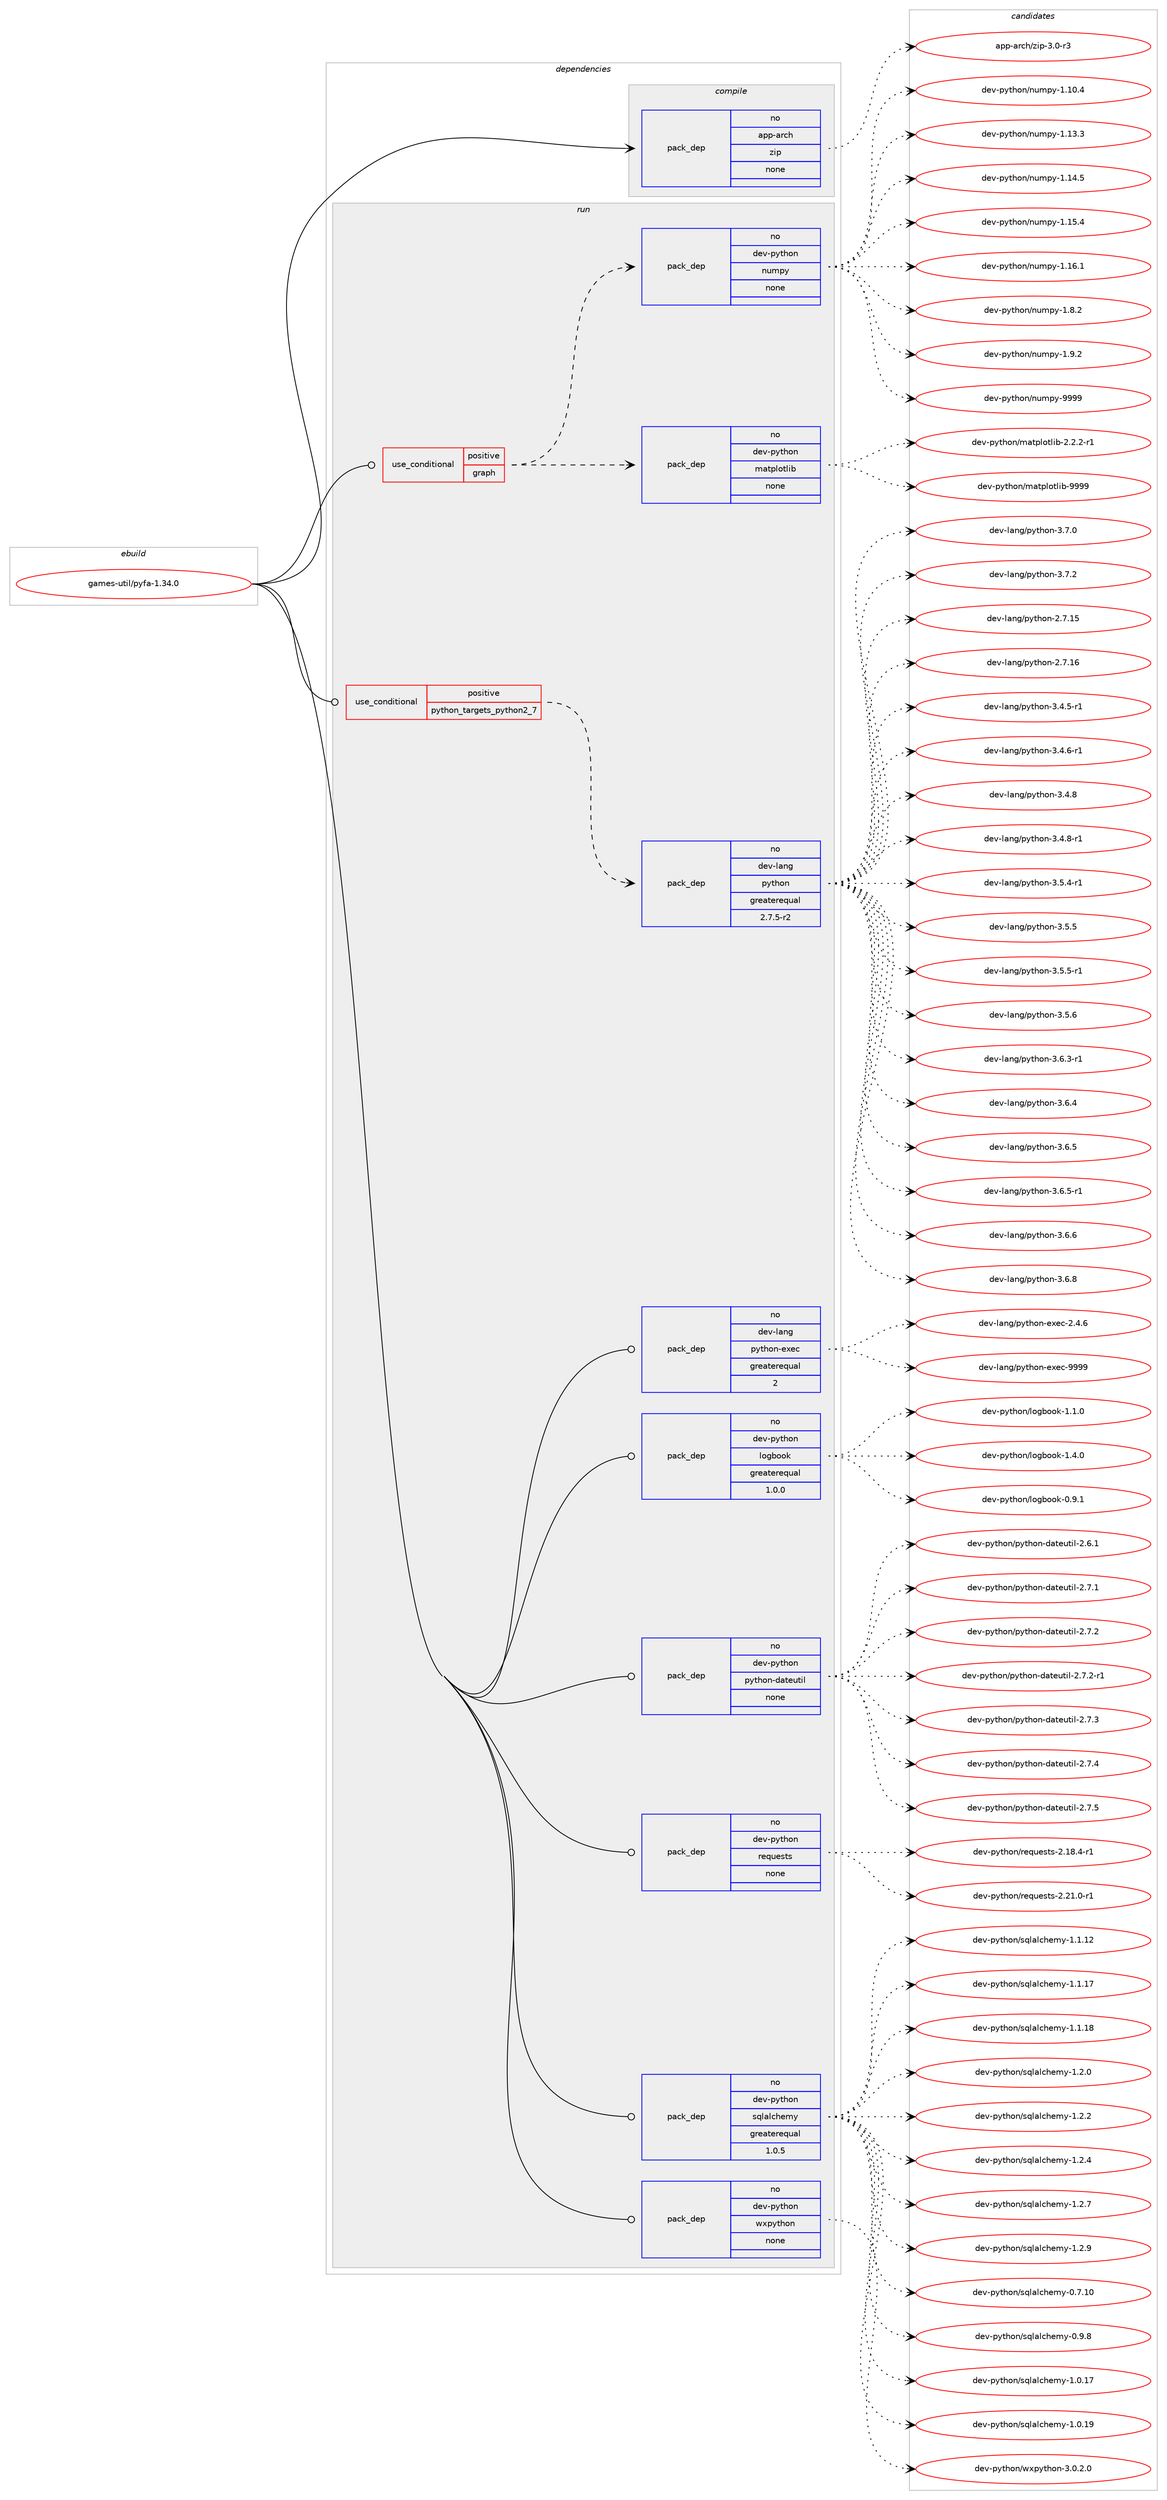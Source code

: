 digraph prolog {

# *************
# Graph options
# *************

newrank=true;
concentrate=true;
compound=true;
graph [rankdir=LR,fontname=Helvetica,fontsize=10,ranksep=1.5];#, ranksep=2.5, nodesep=0.2];
edge  [arrowhead=vee];
node  [fontname=Helvetica,fontsize=10];

# **********
# The ebuild
# **********

subgraph cluster_leftcol {
color=gray;
rank=same;
label=<<i>ebuild</i>>;
id [label="games-util/pyfa-1.34.0", color=red, width=4, href="../games-util/pyfa-1.34.0.svg"];
}

# ****************
# The dependencies
# ****************

subgraph cluster_midcol {
color=gray;
label=<<i>dependencies</i>>;
subgraph cluster_compile {
fillcolor="#eeeeee";
style=filled;
label=<<i>compile</i>>;
subgraph pack1110776 {
dependency1562187 [label=<<TABLE BORDER="0" CELLBORDER="1" CELLSPACING="0" CELLPADDING="4" WIDTH="220"><TR><TD ROWSPAN="6" CELLPADDING="30">pack_dep</TD></TR><TR><TD WIDTH="110">no</TD></TR><TR><TD>app-arch</TD></TR><TR><TD>zip</TD></TR><TR><TD>none</TD></TR><TR><TD></TD></TR></TABLE>>, shape=none, color=blue];
}
id:e -> dependency1562187:w [weight=20,style="solid",arrowhead="vee"];
}
subgraph cluster_compileandrun {
fillcolor="#eeeeee";
style=filled;
label=<<i>compile and run</i>>;
}
subgraph cluster_run {
fillcolor="#eeeeee";
style=filled;
label=<<i>run</i>>;
subgraph cond427302 {
dependency1562188 [label=<<TABLE BORDER="0" CELLBORDER="1" CELLSPACING="0" CELLPADDING="4"><TR><TD ROWSPAN="3" CELLPADDING="10">use_conditional</TD></TR><TR><TD>positive</TD></TR><TR><TD>graph</TD></TR></TABLE>>, shape=none, color=red];
subgraph pack1110777 {
dependency1562189 [label=<<TABLE BORDER="0" CELLBORDER="1" CELLSPACING="0" CELLPADDING="4" WIDTH="220"><TR><TD ROWSPAN="6" CELLPADDING="30">pack_dep</TD></TR><TR><TD WIDTH="110">no</TD></TR><TR><TD>dev-python</TD></TR><TR><TD>matplotlib</TD></TR><TR><TD>none</TD></TR><TR><TD></TD></TR></TABLE>>, shape=none, color=blue];
}
dependency1562188:e -> dependency1562189:w [weight=20,style="dashed",arrowhead="vee"];
subgraph pack1110778 {
dependency1562190 [label=<<TABLE BORDER="0" CELLBORDER="1" CELLSPACING="0" CELLPADDING="4" WIDTH="220"><TR><TD ROWSPAN="6" CELLPADDING="30">pack_dep</TD></TR><TR><TD WIDTH="110">no</TD></TR><TR><TD>dev-python</TD></TR><TR><TD>numpy</TD></TR><TR><TD>none</TD></TR><TR><TD></TD></TR></TABLE>>, shape=none, color=blue];
}
dependency1562188:e -> dependency1562190:w [weight=20,style="dashed",arrowhead="vee"];
}
id:e -> dependency1562188:w [weight=20,style="solid",arrowhead="odot"];
subgraph cond427303 {
dependency1562191 [label=<<TABLE BORDER="0" CELLBORDER="1" CELLSPACING="0" CELLPADDING="4"><TR><TD ROWSPAN="3" CELLPADDING="10">use_conditional</TD></TR><TR><TD>positive</TD></TR><TR><TD>python_targets_python2_7</TD></TR></TABLE>>, shape=none, color=red];
subgraph pack1110779 {
dependency1562192 [label=<<TABLE BORDER="0" CELLBORDER="1" CELLSPACING="0" CELLPADDING="4" WIDTH="220"><TR><TD ROWSPAN="6" CELLPADDING="30">pack_dep</TD></TR><TR><TD WIDTH="110">no</TD></TR><TR><TD>dev-lang</TD></TR><TR><TD>python</TD></TR><TR><TD>greaterequal</TD></TR><TR><TD>2.7.5-r2</TD></TR></TABLE>>, shape=none, color=blue];
}
dependency1562191:e -> dependency1562192:w [weight=20,style="dashed",arrowhead="vee"];
}
id:e -> dependency1562191:w [weight=20,style="solid",arrowhead="odot"];
subgraph pack1110780 {
dependency1562193 [label=<<TABLE BORDER="0" CELLBORDER="1" CELLSPACING="0" CELLPADDING="4" WIDTH="220"><TR><TD ROWSPAN="6" CELLPADDING="30">pack_dep</TD></TR><TR><TD WIDTH="110">no</TD></TR><TR><TD>dev-lang</TD></TR><TR><TD>python-exec</TD></TR><TR><TD>greaterequal</TD></TR><TR><TD>2</TD></TR></TABLE>>, shape=none, color=blue];
}
id:e -> dependency1562193:w [weight=20,style="solid",arrowhead="odot"];
subgraph pack1110781 {
dependency1562194 [label=<<TABLE BORDER="0" CELLBORDER="1" CELLSPACING="0" CELLPADDING="4" WIDTH="220"><TR><TD ROWSPAN="6" CELLPADDING="30">pack_dep</TD></TR><TR><TD WIDTH="110">no</TD></TR><TR><TD>dev-python</TD></TR><TR><TD>logbook</TD></TR><TR><TD>greaterequal</TD></TR><TR><TD>1.0.0</TD></TR></TABLE>>, shape=none, color=blue];
}
id:e -> dependency1562194:w [weight=20,style="solid",arrowhead="odot"];
subgraph pack1110782 {
dependency1562195 [label=<<TABLE BORDER="0" CELLBORDER="1" CELLSPACING="0" CELLPADDING="4" WIDTH="220"><TR><TD ROWSPAN="6" CELLPADDING="30">pack_dep</TD></TR><TR><TD WIDTH="110">no</TD></TR><TR><TD>dev-python</TD></TR><TR><TD>python-dateutil</TD></TR><TR><TD>none</TD></TR><TR><TD></TD></TR></TABLE>>, shape=none, color=blue];
}
id:e -> dependency1562195:w [weight=20,style="solid",arrowhead="odot"];
subgraph pack1110783 {
dependency1562196 [label=<<TABLE BORDER="0" CELLBORDER="1" CELLSPACING="0" CELLPADDING="4" WIDTH="220"><TR><TD ROWSPAN="6" CELLPADDING="30">pack_dep</TD></TR><TR><TD WIDTH="110">no</TD></TR><TR><TD>dev-python</TD></TR><TR><TD>requests</TD></TR><TR><TD>none</TD></TR><TR><TD></TD></TR></TABLE>>, shape=none, color=blue];
}
id:e -> dependency1562196:w [weight=20,style="solid",arrowhead="odot"];
subgraph pack1110784 {
dependency1562197 [label=<<TABLE BORDER="0" CELLBORDER="1" CELLSPACING="0" CELLPADDING="4" WIDTH="220"><TR><TD ROWSPAN="6" CELLPADDING="30">pack_dep</TD></TR><TR><TD WIDTH="110">no</TD></TR><TR><TD>dev-python</TD></TR><TR><TD>sqlalchemy</TD></TR><TR><TD>greaterequal</TD></TR><TR><TD>1.0.5</TD></TR></TABLE>>, shape=none, color=blue];
}
id:e -> dependency1562197:w [weight=20,style="solid",arrowhead="odot"];
subgraph pack1110785 {
dependency1562198 [label=<<TABLE BORDER="0" CELLBORDER="1" CELLSPACING="0" CELLPADDING="4" WIDTH="220"><TR><TD ROWSPAN="6" CELLPADDING="30">pack_dep</TD></TR><TR><TD WIDTH="110">no</TD></TR><TR><TD>dev-python</TD></TR><TR><TD>wxpython</TD></TR><TR><TD>none</TD></TR><TR><TD></TD></TR></TABLE>>, shape=none, color=blue];
}
id:e -> dependency1562198:w [weight=20,style="solid",arrowhead="odot"];
}
}

# **************
# The candidates
# **************

subgraph cluster_choices {
rank=same;
color=gray;
label=<<i>candidates</i>>;

subgraph choice1110776 {
color=black;
nodesep=1;
choice9711211245971149910447122105112455146484511451 [label="app-arch/zip-3.0-r3", color=red, width=4,href="../app-arch/zip-3.0-r3.svg"];
dependency1562187:e -> choice9711211245971149910447122105112455146484511451:w [style=dotted,weight="100"];
}
subgraph choice1110777 {
color=black;
nodesep=1;
choice100101118451121211161041111104710997116112108111116108105984550465046504511449 [label="dev-python/matplotlib-2.2.2-r1", color=red, width=4,href="../dev-python/matplotlib-2.2.2-r1.svg"];
choice100101118451121211161041111104710997116112108111116108105984557575757 [label="dev-python/matplotlib-9999", color=red, width=4,href="../dev-python/matplotlib-9999.svg"];
dependency1562189:e -> choice100101118451121211161041111104710997116112108111116108105984550465046504511449:w [style=dotted,weight="100"];
dependency1562189:e -> choice100101118451121211161041111104710997116112108111116108105984557575757:w [style=dotted,weight="100"];
}
subgraph choice1110778 {
color=black;
nodesep=1;
choice100101118451121211161041111104711011710911212145494649484652 [label="dev-python/numpy-1.10.4", color=red, width=4,href="../dev-python/numpy-1.10.4.svg"];
choice100101118451121211161041111104711011710911212145494649514651 [label="dev-python/numpy-1.13.3", color=red, width=4,href="../dev-python/numpy-1.13.3.svg"];
choice100101118451121211161041111104711011710911212145494649524653 [label="dev-python/numpy-1.14.5", color=red, width=4,href="../dev-python/numpy-1.14.5.svg"];
choice100101118451121211161041111104711011710911212145494649534652 [label="dev-python/numpy-1.15.4", color=red, width=4,href="../dev-python/numpy-1.15.4.svg"];
choice100101118451121211161041111104711011710911212145494649544649 [label="dev-python/numpy-1.16.1", color=red, width=4,href="../dev-python/numpy-1.16.1.svg"];
choice1001011184511212111610411111047110117109112121454946564650 [label="dev-python/numpy-1.8.2", color=red, width=4,href="../dev-python/numpy-1.8.2.svg"];
choice1001011184511212111610411111047110117109112121454946574650 [label="dev-python/numpy-1.9.2", color=red, width=4,href="../dev-python/numpy-1.9.2.svg"];
choice10010111845112121116104111110471101171091121214557575757 [label="dev-python/numpy-9999", color=red, width=4,href="../dev-python/numpy-9999.svg"];
dependency1562190:e -> choice100101118451121211161041111104711011710911212145494649484652:w [style=dotted,weight="100"];
dependency1562190:e -> choice100101118451121211161041111104711011710911212145494649514651:w [style=dotted,weight="100"];
dependency1562190:e -> choice100101118451121211161041111104711011710911212145494649524653:w [style=dotted,weight="100"];
dependency1562190:e -> choice100101118451121211161041111104711011710911212145494649534652:w [style=dotted,weight="100"];
dependency1562190:e -> choice100101118451121211161041111104711011710911212145494649544649:w [style=dotted,weight="100"];
dependency1562190:e -> choice1001011184511212111610411111047110117109112121454946564650:w [style=dotted,weight="100"];
dependency1562190:e -> choice1001011184511212111610411111047110117109112121454946574650:w [style=dotted,weight="100"];
dependency1562190:e -> choice10010111845112121116104111110471101171091121214557575757:w [style=dotted,weight="100"];
}
subgraph choice1110779 {
color=black;
nodesep=1;
choice10010111845108971101034711212111610411111045504655464953 [label="dev-lang/python-2.7.15", color=red, width=4,href="../dev-lang/python-2.7.15.svg"];
choice10010111845108971101034711212111610411111045504655464954 [label="dev-lang/python-2.7.16", color=red, width=4,href="../dev-lang/python-2.7.16.svg"];
choice1001011184510897110103471121211161041111104551465246534511449 [label="dev-lang/python-3.4.5-r1", color=red, width=4,href="../dev-lang/python-3.4.5-r1.svg"];
choice1001011184510897110103471121211161041111104551465246544511449 [label="dev-lang/python-3.4.6-r1", color=red, width=4,href="../dev-lang/python-3.4.6-r1.svg"];
choice100101118451089711010347112121116104111110455146524656 [label="dev-lang/python-3.4.8", color=red, width=4,href="../dev-lang/python-3.4.8.svg"];
choice1001011184510897110103471121211161041111104551465246564511449 [label="dev-lang/python-3.4.8-r1", color=red, width=4,href="../dev-lang/python-3.4.8-r1.svg"];
choice1001011184510897110103471121211161041111104551465346524511449 [label="dev-lang/python-3.5.4-r1", color=red, width=4,href="../dev-lang/python-3.5.4-r1.svg"];
choice100101118451089711010347112121116104111110455146534653 [label="dev-lang/python-3.5.5", color=red, width=4,href="../dev-lang/python-3.5.5.svg"];
choice1001011184510897110103471121211161041111104551465346534511449 [label="dev-lang/python-3.5.5-r1", color=red, width=4,href="../dev-lang/python-3.5.5-r1.svg"];
choice100101118451089711010347112121116104111110455146534654 [label="dev-lang/python-3.5.6", color=red, width=4,href="../dev-lang/python-3.5.6.svg"];
choice1001011184510897110103471121211161041111104551465446514511449 [label="dev-lang/python-3.6.3-r1", color=red, width=4,href="../dev-lang/python-3.6.3-r1.svg"];
choice100101118451089711010347112121116104111110455146544652 [label="dev-lang/python-3.6.4", color=red, width=4,href="../dev-lang/python-3.6.4.svg"];
choice100101118451089711010347112121116104111110455146544653 [label="dev-lang/python-3.6.5", color=red, width=4,href="../dev-lang/python-3.6.5.svg"];
choice1001011184510897110103471121211161041111104551465446534511449 [label="dev-lang/python-3.6.5-r1", color=red, width=4,href="../dev-lang/python-3.6.5-r1.svg"];
choice100101118451089711010347112121116104111110455146544654 [label="dev-lang/python-3.6.6", color=red, width=4,href="../dev-lang/python-3.6.6.svg"];
choice100101118451089711010347112121116104111110455146544656 [label="dev-lang/python-3.6.8", color=red, width=4,href="../dev-lang/python-3.6.8.svg"];
choice100101118451089711010347112121116104111110455146554648 [label="dev-lang/python-3.7.0", color=red, width=4,href="../dev-lang/python-3.7.0.svg"];
choice100101118451089711010347112121116104111110455146554650 [label="dev-lang/python-3.7.2", color=red, width=4,href="../dev-lang/python-3.7.2.svg"];
dependency1562192:e -> choice10010111845108971101034711212111610411111045504655464953:w [style=dotted,weight="100"];
dependency1562192:e -> choice10010111845108971101034711212111610411111045504655464954:w [style=dotted,weight="100"];
dependency1562192:e -> choice1001011184510897110103471121211161041111104551465246534511449:w [style=dotted,weight="100"];
dependency1562192:e -> choice1001011184510897110103471121211161041111104551465246544511449:w [style=dotted,weight="100"];
dependency1562192:e -> choice100101118451089711010347112121116104111110455146524656:w [style=dotted,weight="100"];
dependency1562192:e -> choice1001011184510897110103471121211161041111104551465246564511449:w [style=dotted,weight="100"];
dependency1562192:e -> choice1001011184510897110103471121211161041111104551465346524511449:w [style=dotted,weight="100"];
dependency1562192:e -> choice100101118451089711010347112121116104111110455146534653:w [style=dotted,weight="100"];
dependency1562192:e -> choice1001011184510897110103471121211161041111104551465346534511449:w [style=dotted,weight="100"];
dependency1562192:e -> choice100101118451089711010347112121116104111110455146534654:w [style=dotted,weight="100"];
dependency1562192:e -> choice1001011184510897110103471121211161041111104551465446514511449:w [style=dotted,weight="100"];
dependency1562192:e -> choice100101118451089711010347112121116104111110455146544652:w [style=dotted,weight="100"];
dependency1562192:e -> choice100101118451089711010347112121116104111110455146544653:w [style=dotted,weight="100"];
dependency1562192:e -> choice1001011184510897110103471121211161041111104551465446534511449:w [style=dotted,weight="100"];
dependency1562192:e -> choice100101118451089711010347112121116104111110455146544654:w [style=dotted,weight="100"];
dependency1562192:e -> choice100101118451089711010347112121116104111110455146544656:w [style=dotted,weight="100"];
dependency1562192:e -> choice100101118451089711010347112121116104111110455146554648:w [style=dotted,weight="100"];
dependency1562192:e -> choice100101118451089711010347112121116104111110455146554650:w [style=dotted,weight="100"];
}
subgraph choice1110780 {
color=black;
nodesep=1;
choice1001011184510897110103471121211161041111104510112010199455046524654 [label="dev-lang/python-exec-2.4.6", color=red, width=4,href="../dev-lang/python-exec-2.4.6.svg"];
choice10010111845108971101034711212111610411111045101120101994557575757 [label="dev-lang/python-exec-9999", color=red, width=4,href="../dev-lang/python-exec-9999.svg"];
dependency1562193:e -> choice1001011184510897110103471121211161041111104510112010199455046524654:w [style=dotted,weight="100"];
dependency1562193:e -> choice10010111845108971101034711212111610411111045101120101994557575757:w [style=dotted,weight="100"];
}
subgraph choice1110781 {
color=black;
nodesep=1;
choice100101118451121211161041111104710811110398111111107454846574649 [label="dev-python/logbook-0.9.1", color=red, width=4,href="../dev-python/logbook-0.9.1.svg"];
choice100101118451121211161041111104710811110398111111107454946494648 [label="dev-python/logbook-1.1.0", color=red, width=4,href="../dev-python/logbook-1.1.0.svg"];
choice100101118451121211161041111104710811110398111111107454946524648 [label="dev-python/logbook-1.4.0", color=red, width=4,href="../dev-python/logbook-1.4.0.svg"];
dependency1562194:e -> choice100101118451121211161041111104710811110398111111107454846574649:w [style=dotted,weight="100"];
dependency1562194:e -> choice100101118451121211161041111104710811110398111111107454946494648:w [style=dotted,weight="100"];
dependency1562194:e -> choice100101118451121211161041111104710811110398111111107454946524648:w [style=dotted,weight="100"];
}
subgraph choice1110782 {
color=black;
nodesep=1;
choice10010111845112121116104111110471121211161041111104510097116101117116105108455046544649 [label="dev-python/python-dateutil-2.6.1", color=red, width=4,href="../dev-python/python-dateutil-2.6.1.svg"];
choice10010111845112121116104111110471121211161041111104510097116101117116105108455046554649 [label="dev-python/python-dateutil-2.7.1", color=red, width=4,href="../dev-python/python-dateutil-2.7.1.svg"];
choice10010111845112121116104111110471121211161041111104510097116101117116105108455046554650 [label="dev-python/python-dateutil-2.7.2", color=red, width=4,href="../dev-python/python-dateutil-2.7.2.svg"];
choice100101118451121211161041111104711212111610411111045100971161011171161051084550465546504511449 [label="dev-python/python-dateutil-2.7.2-r1", color=red, width=4,href="../dev-python/python-dateutil-2.7.2-r1.svg"];
choice10010111845112121116104111110471121211161041111104510097116101117116105108455046554651 [label="dev-python/python-dateutil-2.7.3", color=red, width=4,href="../dev-python/python-dateutil-2.7.3.svg"];
choice10010111845112121116104111110471121211161041111104510097116101117116105108455046554652 [label="dev-python/python-dateutil-2.7.4", color=red, width=4,href="../dev-python/python-dateutil-2.7.4.svg"];
choice10010111845112121116104111110471121211161041111104510097116101117116105108455046554653 [label="dev-python/python-dateutil-2.7.5", color=red, width=4,href="../dev-python/python-dateutil-2.7.5.svg"];
dependency1562195:e -> choice10010111845112121116104111110471121211161041111104510097116101117116105108455046544649:w [style=dotted,weight="100"];
dependency1562195:e -> choice10010111845112121116104111110471121211161041111104510097116101117116105108455046554649:w [style=dotted,weight="100"];
dependency1562195:e -> choice10010111845112121116104111110471121211161041111104510097116101117116105108455046554650:w [style=dotted,weight="100"];
dependency1562195:e -> choice100101118451121211161041111104711212111610411111045100971161011171161051084550465546504511449:w [style=dotted,weight="100"];
dependency1562195:e -> choice10010111845112121116104111110471121211161041111104510097116101117116105108455046554651:w [style=dotted,weight="100"];
dependency1562195:e -> choice10010111845112121116104111110471121211161041111104510097116101117116105108455046554652:w [style=dotted,weight="100"];
dependency1562195:e -> choice10010111845112121116104111110471121211161041111104510097116101117116105108455046554653:w [style=dotted,weight="100"];
}
subgraph choice1110783 {
color=black;
nodesep=1;
choice1001011184511212111610411111047114101113117101115116115455046495646524511449 [label="dev-python/requests-2.18.4-r1", color=red, width=4,href="../dev-python/requests-2.18.4-r1.svg"];
choice1001011184511212111610411111047114101113117101115116115455046504946484511449 [label="dev-python/requests-2.21.0-r1", color=red, width=4,href="../dev-python/requests-2.21.0-r1.svg"];
dependency1562196:e -> choice1001011184511212111610411111047114101113117101115116115455046495646524511449:w [style=dotted,weight="100"];
dependency1562196:e -> choice1001011184511212111610411111047114101113117101115116115455046504946484511449:w [style=dotted,weight="100"];
}
subgraph choice1110784 {
color=black;
nodesep=1;
choice1001011184511212111610411111047115113108971089910410110912145484655464948 [label="dev-python/sqlalchemy-0.7.10", color=red, width=4,href="../dev-python/sqlalchemy-0.7.10.svg"];
choice10010111845112121116104111110471151131089710899104101109121454846574656 [label="dev-python/sqlalchemy-0.9.8", color=red, width=4,href="../dev-python/sqlalchemy-0.9.8.svg"];
choice1001011184511212111610411111047115113108971089910410110912145494648464955 [label="dev-python/sqlalchemy-1.0.17", color=red, width=4,href="../dev-python/sqlalchemy-1.0.17.svg"];
choice1001011184511212111610411111047115113108971089910410110912145494648464957 [label="dev-python/sqlalchemy-1.0.19", color=red, width=4,href="../dev-python/sqlalchemy-1.0.19.svg"];
choice1001011184511212111610411111047115113108971089910410110912145494649464950 [label="dev-python/sqlalchemy-1.1.12", color=red, width=4,href="../dev-python/sqlalchemy-1.1.12.svg"];
choice1001011184511212111610411111047115113108971089910410110912145494649464955 [label="dev-python/sqlalchemy-1.1.17", color=red, width=4,href="../dev-python/sqlalchemy-1.1.17.svg"];
choice1001011184511212111610411111047115113108971089910410110912145494649464956 [label="dev-python/sqlalchemy-1.1.18", color=red, width=4,href="../dev-python/sqlalchemy-1.1.18.svg"];
choice10010111845112121116104111110471151131089710899104101109121454946504648 [label="dev-python/sqlalchemy-1.2.0", color=red, width=4,href="../dev-python/sqlalchemy-1.2.0.svg"];
choice10010111845112121116104111110471151131089710899104101109121454946504650 [label="dev-python/sqlalchemy-1.2.2", color=red, width=4,href="../dev-python/sqlalchemy-1.2.2.svg"];
choice10010111845112121116104111110471151131089710899104101109121454946504652 [label="dev-python/sqlalchemy-1.2.4", color=red, width=4,href="../dev-python/sqlalchemy-1.2.4.svg"];
choice10010111845112121116104111110471151131089710899104101109121454946504655 [label="dev-python/sqlalchemy-1.2.7", color=red, width=4,href="../dev-python/sqlalchemy-1.2.7.svg"];
choice10010111845112121116104111110471151131089710899104101109121454946504657 [label="dev-python/sqlalchemy-1.2.9", color=red, width=4,href="../dev-python/sqlalchemy-1.2.9.svg"];
dependency1562197:e -> choice1001011184511212111610411111047115113108971089910410110912145484655464948:w [style=dotted,weight="100"];
dependency1562197:e -> choice10010111845112121116104111110471151131089710899104101109121454846574656:w [style=dotted,weight="100"];
dependency1562197:e -> choice1001011184511212111610411111047115113108971089910410110912145494648464955:w [style=dotted,weight="100"];
dependency1562197:e -> choice1001011184511212111610411111047115113108971089910410110912145494648464957:w [style=dotted,weight="100"];
dependency1562197:e -> choice1001011184511212111610411111047115113108971089910410110912145494649464950:w [style=dotted,weight="100"];
dependency1562197:e -> choice1001011184511212111610411111047115113108971089910410110912145494649464955:w [style=dotted,weight="100"];
dependency1562197:e -> choice1001011184511212111610411111047115113108971089910410110912145494649464956:w [style=dotted,weight="100"];
dependency1562197:e -> choice10010111845112121116104111110471151131089710899104101109121454946504648:w [style=dotted,weight="100"];
dependency1562197:e -> choice10010111845112121116104111110471151131089710899104101109121454946504650:w [style=dotted,weight="100"];
dependency1562197:e -> choice10010111845112121116104111110471151131089710899104101109121454946504652:w [style=dotted,weight="100"];
dependency1562197:e -> choice10010111845112121116104111110471151131089710899104101109121454946504655:w [style=dotted,weight="100"];
dependency1562197:e -> choice10010111845112121116104111110471151131089710899104101109121454946504657:w [style=dotted,weight="100"];
}
subgraph choice1110785 {
color=black;
nodesep=1;
choice10010111845112121116104111110471191201121211161041111104551464846504648 [label="dev-python/wxpython-3.0.2.0", color=red, width=4,href="../dev-python/wxpython-3.0.2.0.svg"];
dependency1562198:e -> choice10010111845112121116104111110471191201121211161041111104551464846504648:w [style=dotted,weight="100"];
}
}

}
